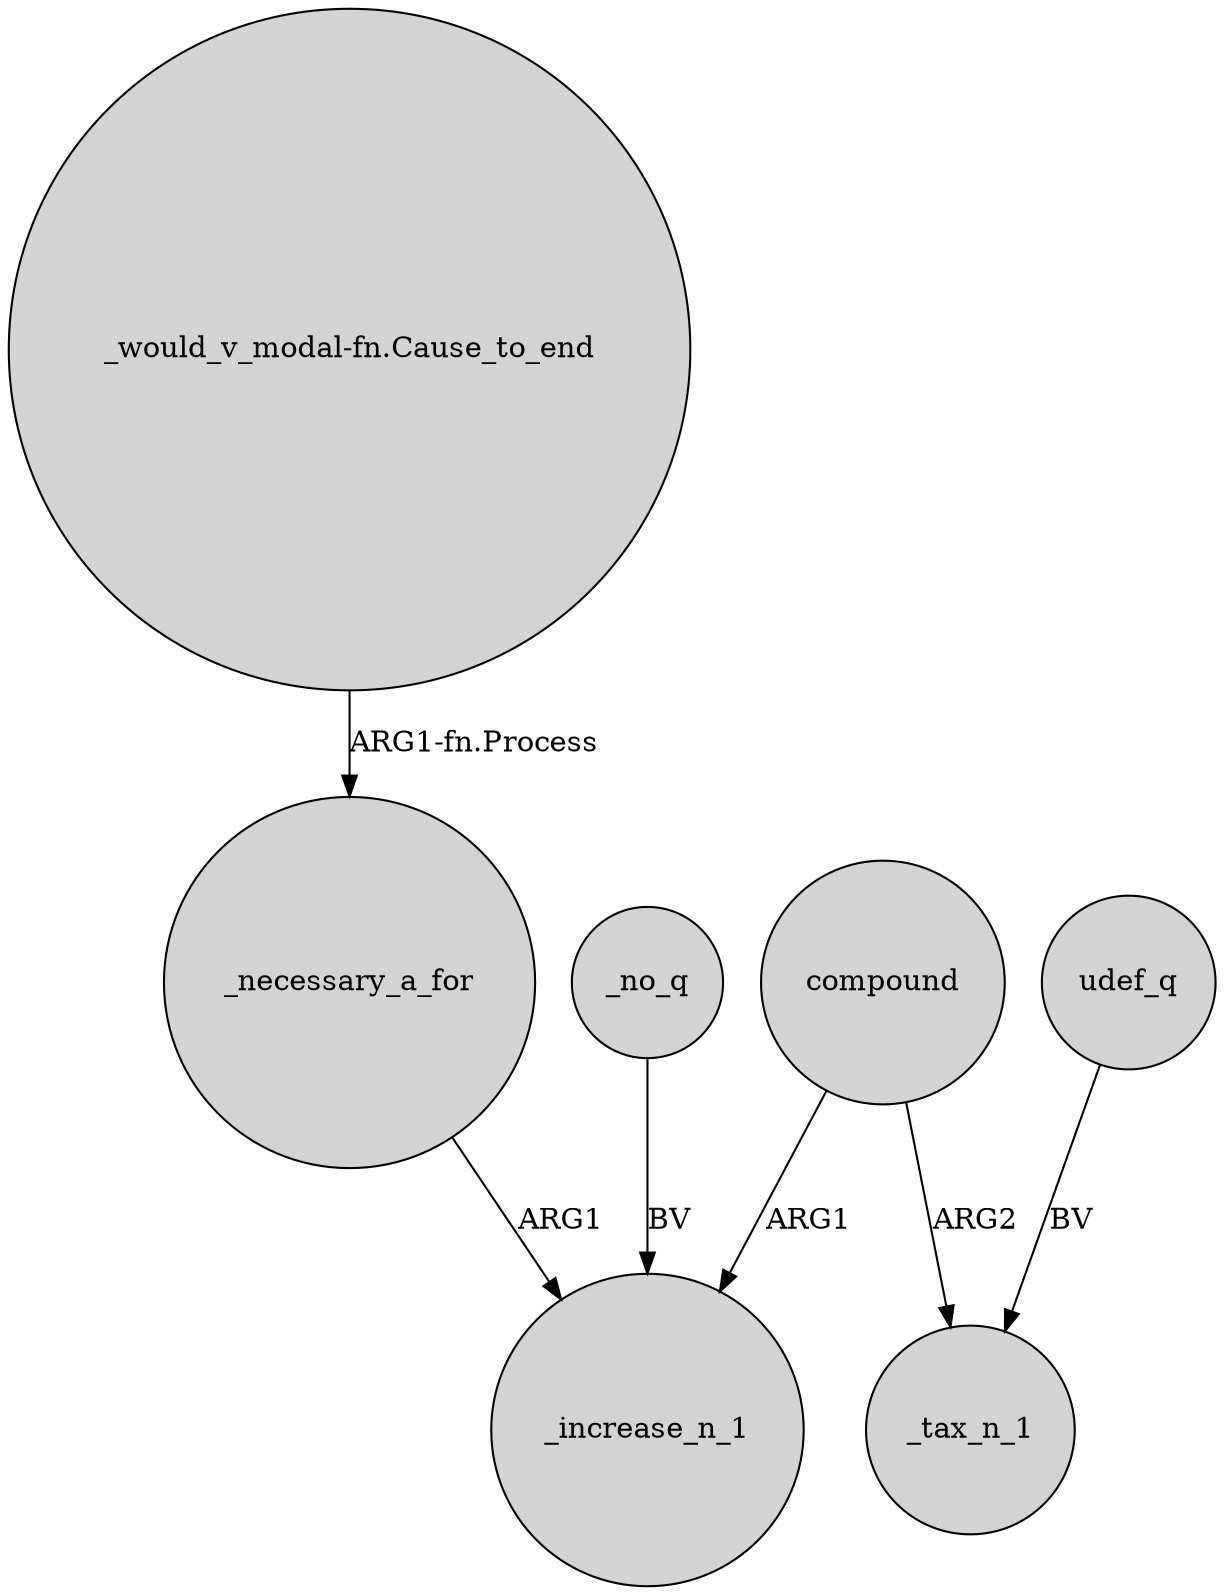 digraph {
	node [shape=circle style=filled]
	compound -> _increase_n_1 [label=ARG1]
	_necessary_a_for -> _increase_n_1 [label=ARG1]
	compound -> _tax_n_1 [label=ARG2]
	"_would_v_modal-fn.Cause_to_end" -> _necessary_a_for [label="ARG1-fn.Process"]
	udef_q -> _tax_n_1 [label=BV]
	_no_q -> _increase_n_1 [label=BV]
}
